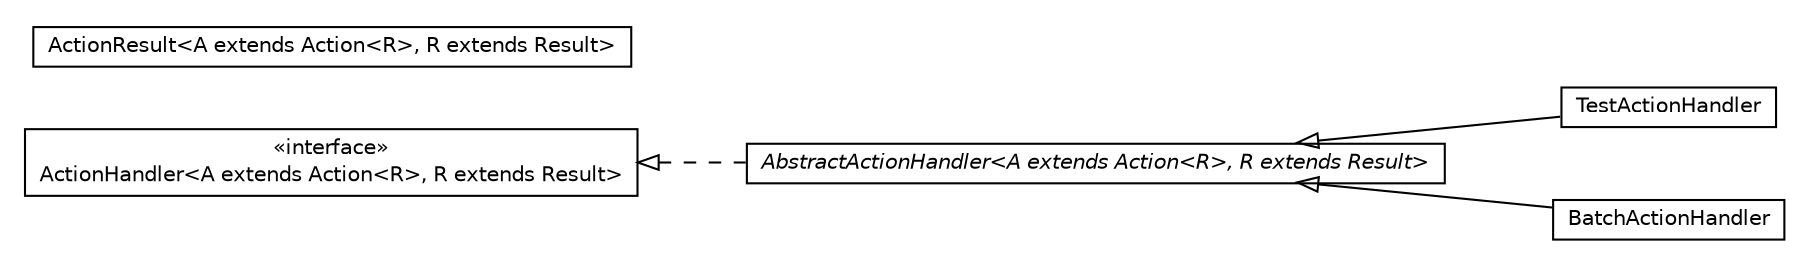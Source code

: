 #!/usr/local/bin/dot
#
# Class diagram 
# Generated by UMLGraph version R5_6-24-gf6e263 (http://www.umlgraph.org/)
#

digraph G {
	edge [fontname="Helvetica",fontsize=10,labelfontname="Helvetica",labelfontsize=10];
	node [fontname="Helvetica",fontsize=10,shape=plaintext];
	nodesep=0.25;
	ranksep=0.5;
	rankdir=LR;
	// com.gwtplatform.dispatch.server.actionhandler.TestActionHandler
	c4902 [label=<<table title="com.gwtplatform.dispatch.server.actionhandler.TestActionHandler" border="0" cellborder="1" cellspacing="0" cellpadding="2" port="p" href="./TestActionHandler.html">
		<tr><td><table border="0" cellspacing="0" cellpadding="1">
<tr><td align="center" balign="center"> TestActionHandler </td></tr>
		</table></td></tr>
		</table>>, URL="./TestActionHandler.html", fontname="Helvetica", fontcolor="black", fontsize=10.0];
	// com.gwtplatform.dispatch.server.actionhandler.ActionHandler<A extends com.gwtplatform.dispatch.shared.Action<R>, R extends com.gwtplatform.dispatch.shared.Result>
	c4903 [label=<<table title="com.gwtplatform.dispatch.server.actionhandler.ActionHandler" border="0" cellborder="1" cellspacing="0" cellpadding="2" port="p" href="./ActionHandler.html">
		<tr><td><table border="0" cellspacing="0" cellpadding="1">
<tr><td align="center" balign="center"> &#171;interface&#187; </td></tr>
<tr><td align="center" balign="center"> ActionHandler&lt;A extends Action&lt;R&gt;, R extends Result&gt; </td></tr>
		</table></td></tr>
		</table>>, URL="./ActionHandler.html", fontname="Helvetica", fontcolor="black", fontsize=10.0];
	// com.gwtplatform.dispatch.server.actionhandler.ActionResult<A extends com.gwtplatform.dispatch.shared.Action<R>, R extends com.gwtplatform.dispatch.shared.Result>
	c4904 [label=<<table title="com.gwtplatform.dispatch.server.actionhandler.ActionResult" border="0" cellborder="1" cellspacing="0" cellpadding="2" port="p" href="./ActionResult.html">
		<tr><td><table border="0" cellspacing="0" cellpadding="1">
<tr><td align="center" balign="center"> ActionResult&lt;A extends Action&lt;R&gt;, R extends Result&gt; </td></tr>
		</table></td></tr>
		</table>>, URL="./ActionResult.html", fontname="Helvetica", fontcolor="black", fontsize=10.0];
	// com.gwtplatform.dispatch.server.actionhandler.AbstractActionHandler<A extends com.gwtplatform.dispatch.shared.Action<R>, R extends com.gwtplatform.dispatch.shared.Result>
	c4905 [label=<<table title="com.gwtplatform.dispatch.server.actionhandler.AbstractActionHandler" border="0" cellborder="1" cellspacing="0" cellpadding="2" port="p" href="./AbstractActionHandler.html">
		<tr><td><table border="0" cellspacing="0" cellpadding="1">
<tr><td align="center" balign="center"><font face="Helvetica-Oblique"> AbstractActionHandler&lt;A extends Action&lt;R&gt;, R extends Result&gt; </font></td></tr>
		</table></td></tr>
		</table>>, URL="./AbstractActionHandler.html", fontname="Helvetica", fontcolor="black", fontsize=10.0];
	// com.gwtplatform.dispatch.server.actionhandler.BatchActionHandler
	c4906 [label=<<table title="com.gwtplatform.dispatch.server.actionhandler.BatchActionHandler" border="0" cellborder="1" cellspacing="0" cellpadding="2" port="p" href="./BatchActionHandler.html">
		<tr><td><table border="0" cellspacing="0" cellpadding="1">
<tr><td align="center" balign="center"> BatchActionHandler </td></tr>
		</table></td></tr>
		</table>>, URL="./BatchActionHandler.html", fontname="Helvetica", fontcolor="black", fontsize=10.0];
	//com.gwtplatform.dispatch.server.actionhandler.TestActionHandler extends com.gwtplatform.dispatch.server.actionhandler.AbstractActionHandler<com.gwtplatform.dispatch.shared.action.TestAction, com.gwtplatform.dispatch.shared.action.TestResult>
	c4905:p -> c4902:p [dir=back,arrowtail=empty];
	//com.gwtplatform.dispatch.server.actionhandler.AbstractActionHandler<A extends com.gwtplatform.dispatch.shared.Action<R>, R extends com.gwtplatform.dispatch.shared.Result> implements com.gwtplatform.dispatch.server.actionhandler.ActionHandler<A extends com.gwtplatform.dispatch.shared.Action<R>, R extends com.gwtplatform.dispatch.shared.Result>
	c4903:p -> c4905:p [dir=back,arrowtail=empty,style=dashed];
	//com.gwtplatform.dispatch.server.actionhandler.BatchActionHandler extends com.gwtplatform.dispatch.server.actionhandler.AbstractActionHandler<com.gwtplatform.dispatch.shared.BatchAction, com.gwtplatform.dispatch.shared.BatchResult>
	c4905:p -> c4906:p [dir=back,arrowtail=empty];
}


